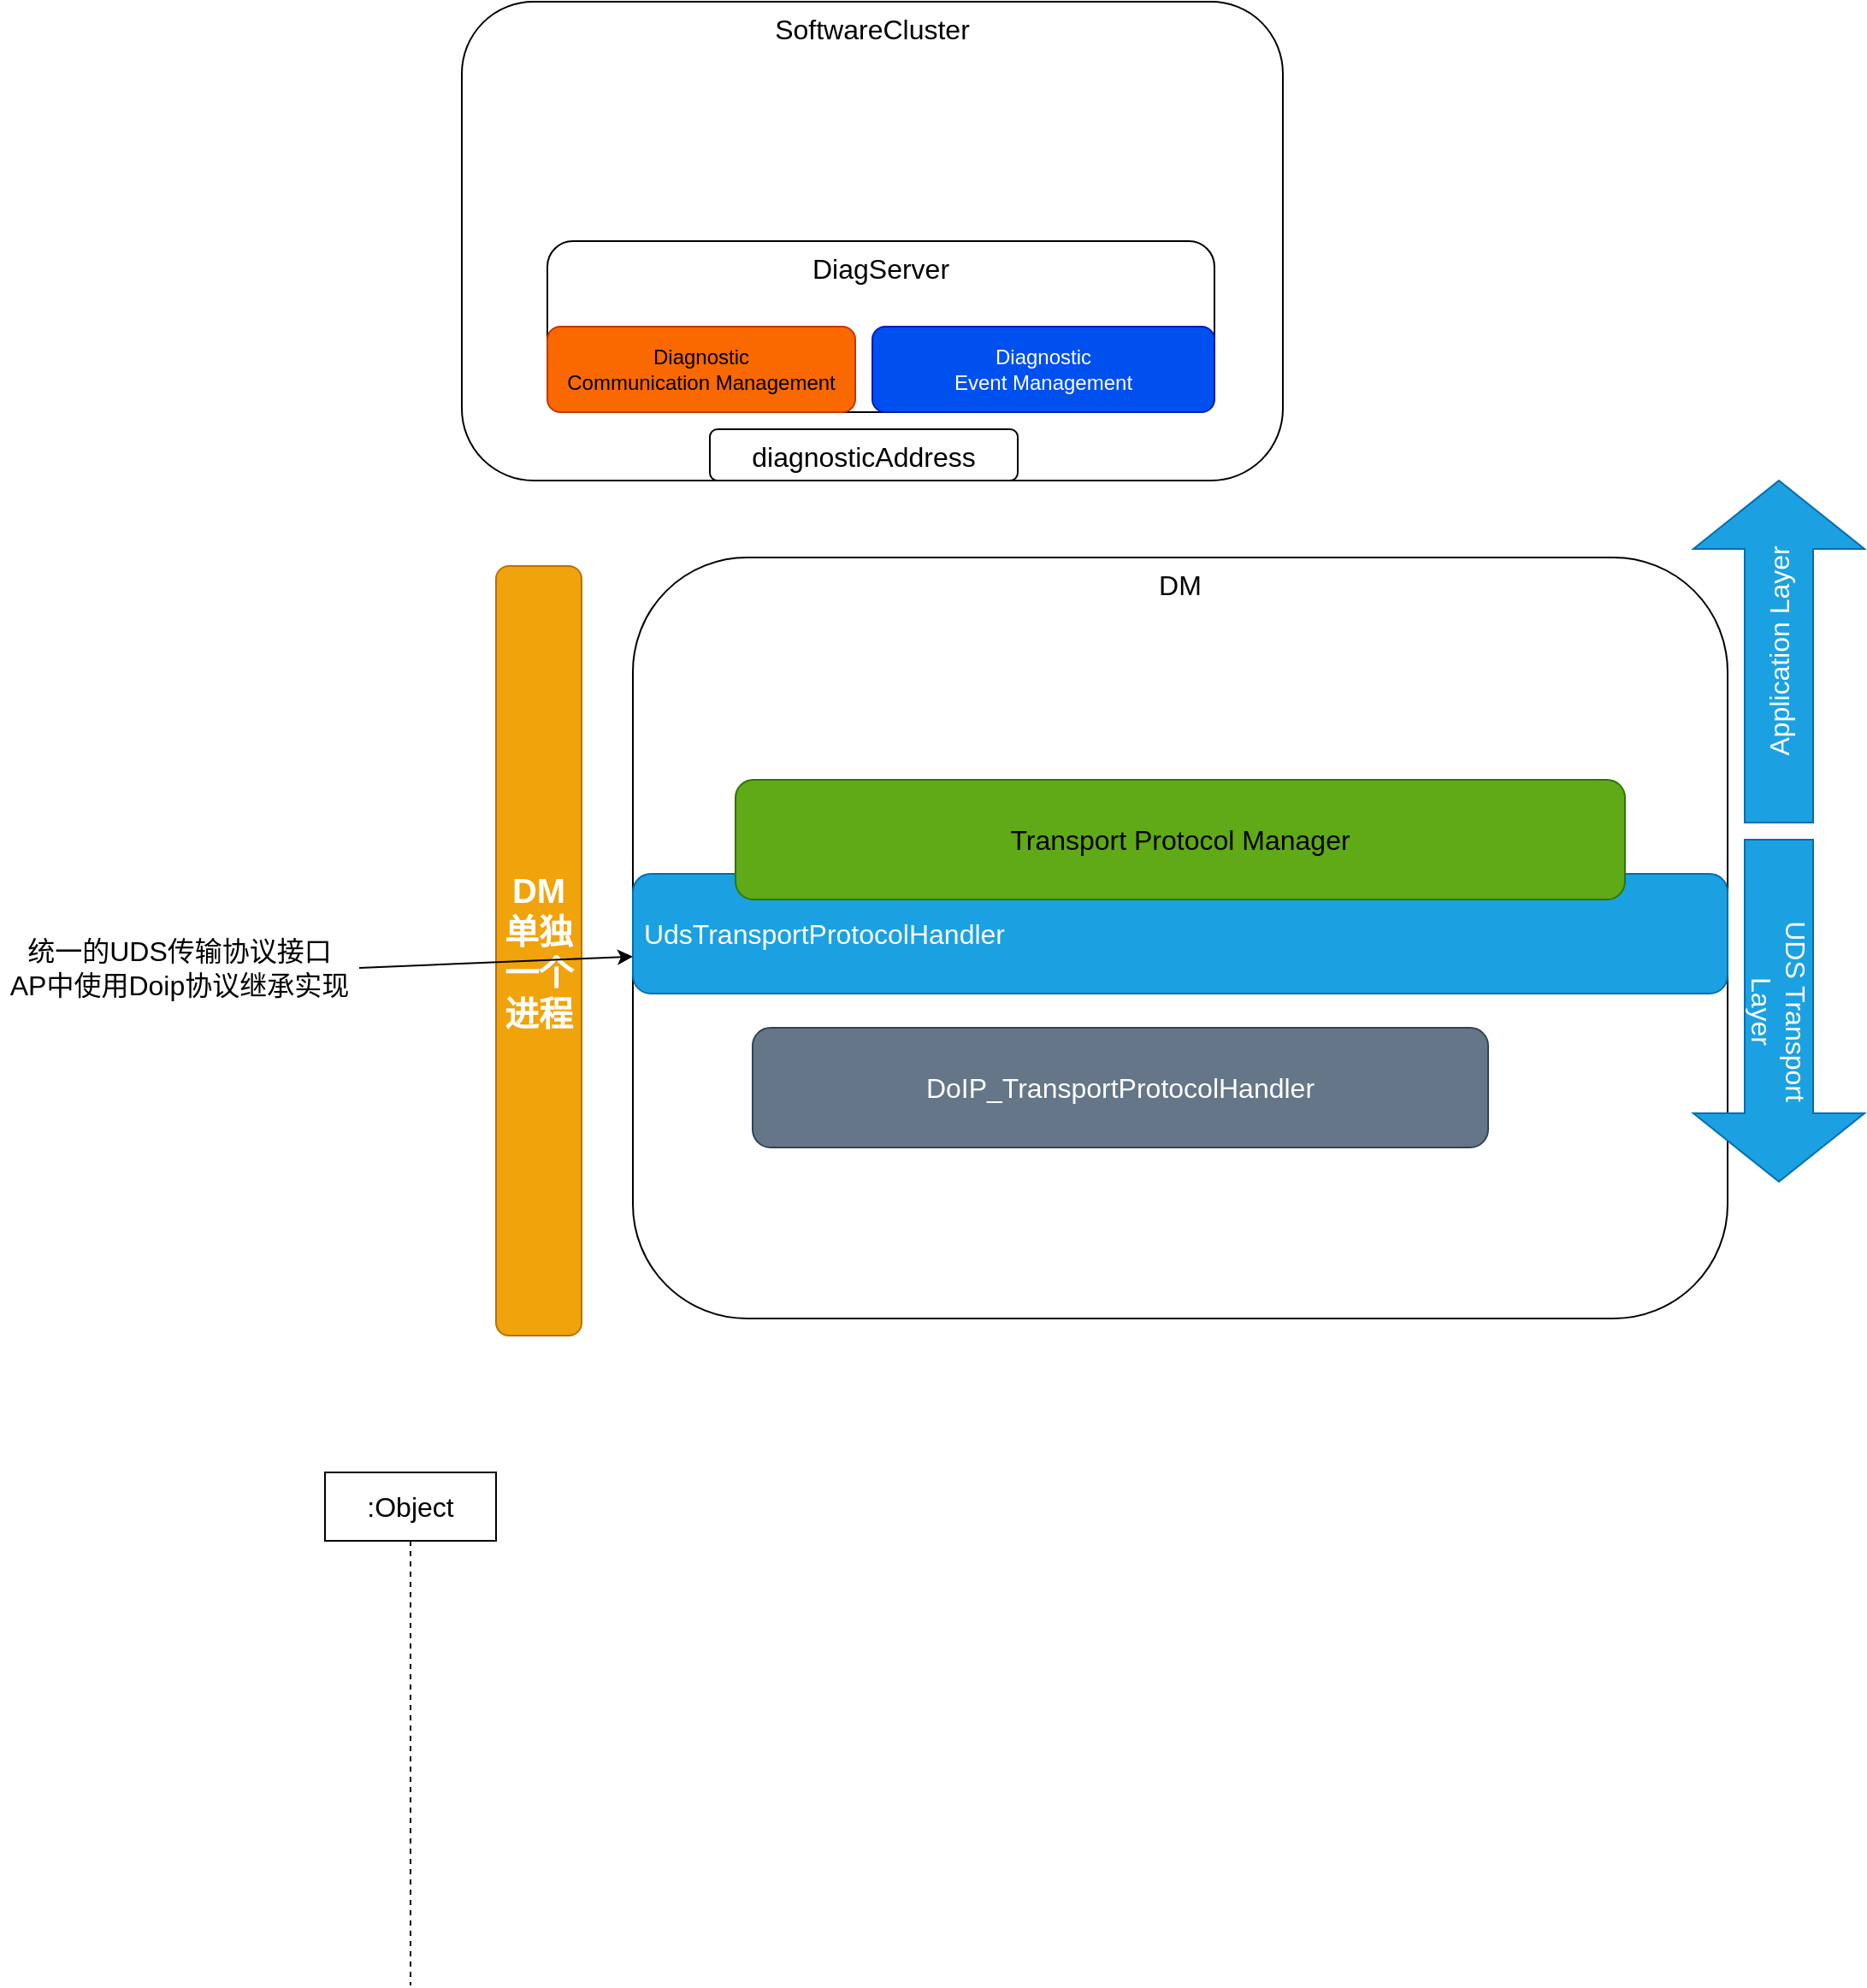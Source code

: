 <mxfile version="20.8.1" type="github">
  <diagram id="Nb6Q6SlPlY30YCN-26wX" name="第 1 页">
    <mxGraphModel dx="1961" dy="546" grid="1" gridSize="10" guides="1" tooltips="1" connect="1" arrows="1" fold="1" page="1" pageScale="1" pageWidth="827" pageHeight="1169" math="0" shadow="0">
      <root>
        <mxCell id="0" />
        <mxCell id="1" parent="0" />
        <mxCell id="d23sJ6cd4pM8bjIyA1nU-5" value="SoftwareCluster" style="rounded=1;whiteSpace=wrap;html=1;horizontal=1;verticalAlign=top;fontSize=16;" vertex="1" parent="1">
          <mxGeometry x="-100" y="60" width="480" height="280" as="geometry" />
        </mxCell>
        <mxCell id="d23sJ6cd4pM8bjIyA1nU-19" value="DiagServer" style="rounded=1;whiteSpace=wrap;html=1;horizontal=1;verticalAlign=top;align=center;fontSize=16;" vertex="1" parent="1">
          <mxGeometry x="-50" y="200" width="390" height="100" as="geometry" />
        </mxCell>
        <mxCell id="d23sJ6cd4pM8bjIyA1nU-17" value="DM" style="rounded=1;whiteSpace=wrap;html=1;fontSize=16;fontColor=#000000;verticalAlign=top;" vertex="1" parent="1">
          <mxGeometry y="385" width="640" height="445" as="geometry" />
        </mxCell>
        <mxCell id="d23sJ6cd4pM8bjIyA1nU-2" value="Diagnostic &lt;br&gt;Event Management" style="rounded=1;whiteSpace=wrap;html=1;fillColor=#0050ef;fontColor=#ffffff;strokeColor=#001DBC;" vertex="1" parent="1">
          <mxGeometry x="140" y="250" width="200" height="50" as="geometry" />
        </mxCell>
        <mxCell id="d23sJ6cd4pM8bjIyA1nU-4" value="Diagnostic &lt;br&gt;Communication Management" style="rounded=1;whiteSpace=wrap;html=1;fillColor=#fa6800;fontColor=#000000;strokeColor=#C73500;" vertex="1" parent="1">
          <mxGeometry x="-50" y="250" width="180" height="50" as="geometry" />
        </mxCell>
        <mxCell id="d23sJ6cd4pM8bjIyA1nU-12" value="DM&lt;br style=&quot;font-size: 20px;&quot;&gt;单独一个进程" style="rounded=1;whiteSpace=wrap;html=1;fontStyle=1;fontSize=20;rotation=0;fillColor=#f0a30a;fontColor=#FFFFFF;strokeColor=#BD7000;" vertex="1" parent="1">
          <mxGeometry x="-80" y="390" width="50" height="450" as="geometry" />
        </mxCell>
        <mxCell id="d23sJ6cd4pM8bjIyA1nU-13" value="&lt;br style=&quot;font-size: 16px;&quot;&gt;&lt;span style=&quot;white-space: pre; font-size: 16px;&quot;&gt;	&lt;/span&gt;UdsTransportProtocolHandler" style="rounded=1;whiteSpace=wrap;html=1;horizontal=1;verticalAlign=top;align=left;fontSize=16;fillColor=#1ba1e2;fontColor=#ffffff;strokeColor=#006EAF;" vertex="1" parent="1">
          <mxGeometry y="570" width="640" height="70" as="geometry" />
        </mxCell>
        <mxCell id="d23sJ6cd4pM8bjIyA1nU-14" value="&lt;br&gt;Transport Protocol Manager" style="rounded=1;whiteSpace=wrap;html=1;horizontal=1;verticalAlign=top;align=center;fontSize=16;fillColor=#60a917;fontColor=#000000;strokeColor=#2D7600;" vertex="1" parent="1">
          <mxGeometry x="60" y="515" width="520" height="70" as="geometry" />
        </mxCell>
        <mxCell id="d23sJ6cd4pM8bjIyA1nU-15" value="UDS Transport &lt;br&gt;Layer" style="html=1;shadow=0;dashed=0;align=center;verticalAlign=middle;shape=mxgraph.arrows2.arrow;dy=0.6;dx=40;notch=0;fontSize=16;fontColor=#ffffff;rotation=90;fillColor=#1ba1e2;strokeColor=#006EAF;" vertex="1" parent="1">
          <mxGeometry x="570" y="600" width="200" height="100" as="geometry" />
        </mxCell>
        <mxCell id="d23sJ6cd4pM8bjIyA1nU-16" value="&lt;br&gt;DoIP_TransportProtocolHandler" style="rounded=1;whiteSpace=wrap;html=1;horizontal=1;verticalAlign=top;align=center;fontSize=16;fillColor=#647687;fontColor=#ffffff;strokeColor=#314354;" vertex="1" parent="1">
          <mxGeometry x="70" y="660" width="430" height="70" as="geometry" />
        </mxCell>
        <mxCell id="d23sJ6cd4pM8bjIyA1nU-18" value="Application Layer" style="html=1;shadow=0;dashed=0;align=center;verticalAlign=middle;shape=mxgraph.arrows2.arrow;dy=0.6;dx=40;notch=0;fontSize=16;fontColor=#ffffff;rotation=-90;fillColor=#1ba1e2;strokeColor=#006EAF;" vertex="1" parent="1">
          <mxGeometry x="570" y="390" width="200" height="100" as="geometry" />
        </mxCell>
        <mxCell id="d23sJ6cd4pM8bjIyA1nU-21" value="diagnosticAddress" style="rounded=1;whiteSpace=wrap;html=1;horizontal=1;verticalAlign=top;align=center;fontSize=16;" vertex="1" parent="1">
          <mxGeometry x="45" y="310" width="180" height="30" as="geometry" />
        </mxCell>
        <mxCell id="d23sJ6cd4pM8bjIyA1nU-22" value="" style="endArrow=classic;html=1;rounded=0;fontSize=16;fontColor=#FFFFFF;exitX=1;exitY=0.5;exitDx=0;exitDy=0;" edge="1" parent="1" source="d23sJ6cd4pM8bjIyA1nU-23" target="d23sJ6cd4pM8bjIyA1nU-13">
          <mxGeometry width="50" height="50" relative="1" as="geometry">
            <mxPoint x="-280" y="620" as="sourcePoint" />
            <mxPoint x="-230" y="570" as="targetPoint" />
          </mxGeometry>
        </mxCell>
        <mxCell id="d23sJ6cd4pM8bjIyA1nU-23" value="统一的UDS传输协议接口&lt;br&gt;AP中使用Doip协议继承实现" style="text;html=1;strokeColor=none;fillColor=none;align=center;verticalAlign=middle;whiteSpace=wrap;rounded=0;fontSize=16;fontColor=#000000;" vertex="1" parent="1">
          <mxGeometry x="-370" y="590" width="210" height="70" as="geometry" />
        </mxCell>
        <mxCell id="d23sJ6cd4pM8bjIyA1nU-26" value=":Object" style="shape=umlLifeline;perimeter=lifelinePerimeter;whiteSpace=wrap;html=1;container=1;collapsible=0;recursiveResize=0;outlineConnect=0;fontSize=16;fontColor=#000000;" vertex="1" parent="1">
          <mxGeometry x="-180" y="920" width="100" height="300" as="geometry" />
        </mxCell>
      </root>
    </mxGraphModel>
  </diagram>
</mxfile>
